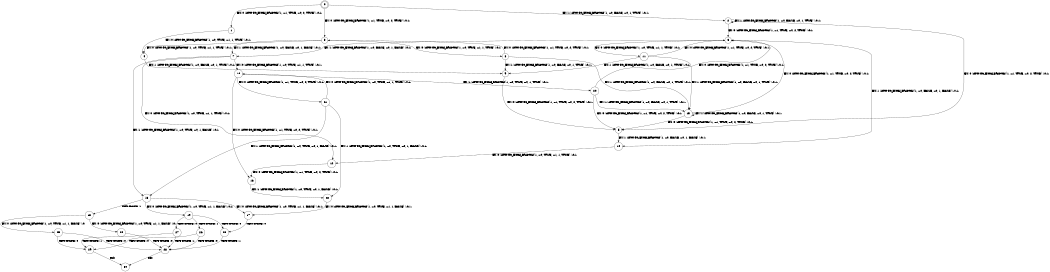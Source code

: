 digraph BCG {
size = "7, 10.5";
center = TRUE;
node [shape = circle];
0 [peripheries = 2];
0 -> 1 [label = "EX !0 !ATOMIC_EXCH_BRANCH (1, +1, TRUE, +0, 2, TRUE) !:0:1:"];
0 -> 2 [label = "EX !1 !ATOMIC_EXCH_BRANCH (1, +0, FALSE, +0, 1, TRUE) !:0:1:"];
0 -> 3 [label = "EX !0 !ATOMIC_EXCH_BRANCH (1, +1, TRUE, +0, 2, TRUE) !:0:1:"];
1 -> 4 [label = "EX !0 !ATOMIC_EXCH_BRANCH (1, +0, TRUE, +1, 1, TRUE) !:0:1:"];
2 -> 5 [label = "EX !0 !ATOMIC_EXCH_BRANCH (1, +1, TRUE, +0, 2, TRUE) !:0:1:"];
2 -> 6 [label = "EX !0 !ATOMIC_EXCH_BRANCH (1, +1, TRUE, +0, 2, TRUE) !:0:1:"];
2 -> 2 [label = "EX !1 !ATOMIC_EXCH_BRANCH (1, +0, FALSE, +0, 1, TRUE) !:0:1:"];
3 -> 4 [label = "EX !0 !ATOMIC_EXCH_BRANCH (1, +0, TRUE, +1, 1, TRUE) !:0:1:"];
3 -> 7 [label = "EX !1 !ATOMIC_EXCH_BRANCH (1, +0, FALSE, +0, 1, FALSE) !:0:1:"];
3 -> 8 [label = "EX !0 !ATOMIC_EXCH_BRANCH (1, +0, TRUE, +1, 1, TRUE) !:0:1:"];
4 -> 9 [label = "EX !1 !ATOMIC_EXCH_BRANCH (1, +0, FALSE, +0, 1, TRUE) !:0:1:"];
5 -> 10 [label = "EX !1 !ATOMIC_EXCH_BRANCH (1, +0, FALSE, +0, 1, FALSE) !:0:1:"];
6 -> 10 [label = "EX !1 !ATOMIC_EXCH_BRANCH (1, +0, FALSE, +0, 1, FALSE) !:0:1:"];
6 -> 7 [label = "EX !1 !ATOMIC_EXCH_BRANCH (1, +0, FALSE, +0, 1, FALSE) !:0:1:"];
6 -> 11 [label = "EX !0 !ATOMIC_EXCH_BRANCH (1, +0, TRUE, +1, 1, TRUE) !:0:1:"];
7 -> 12 [label = "EX !0 !ATOMIC_EXCH_BRANCH (1, +0, TRUE, +1, 1, TRUE) !:0:1:"];
7 -> 13 [label = "EX !1 !ATOMIC_EXCH_BRANCH (1, +0, TRUE, +0, 1, FALSE) !:0:1:"];
7 -> 14 [label = "EX !0 !ATOMIC_EXCH_BRANCH (1, +0, TRUE, +1, 1, TRUE) !:0:1:"];
8 -> 9 [label = "EX !1 !ATOMIC_EXCH_BRANCH (1, +0, FALSE, +0, 1, TRUE) !:0:1:"];
8 -> 15 [label = "EX !1 !ATOMIC_EXCH_BRANCH (1, +0, FALSE, +0, 1, TRUE) !:0:1:"];
8 -> 3 [label = "EX !0 !ATOMIC_EXCH_BRANCH (1, +1, TRUE, +0, 2, TRUE) !:0:1:"];
9 -> 5 [label = "EX !0 !ATOMIC_EXCH_BRANCH (1, +1, TRUE, +0, 2, TRUE) !:0:1:"];
10 -> 12 [label = "EX !0 !ATOMIC_EXCH_BRANCH (1, +0, TRUE, +1, 1, TRUE) !:0:1:"];
11 -> 9 [label = "EX !1 !ATOMIC_EXCH_BRANCH (1, +0, FALSE, +0, 1, TRUE) !:0:1:"];
11 -> 15 [label = "EX !1 !ATOMIC_EXCH_BRANCH (1, +0, FALSE, +0, 1, TRUE) !:0:1:"];
11 -> 6 [label = "EX !0 !ATOMIC_EXCH_BRANCH (1, +1, TRUE, +0, 2, TRUE) !:0:1:"];
12 -> 16 [label = "EX !0 !ATOMIC_EXCH_BRANCH (1, +1, TRUE, +0, 2, TRUE) !:0:1:"];
13 -> 17 [label = "EX !0 !ATOMIC_EXCH_BRANCH (1, +0, TRUE, +1, 1, FALSE) !:0:1:"];
13 -> 18 [label = "TERMINATE !1"];
13 -> 19 [label = "EX !0 !ATOMIC_EXCH_BRANCH (1, +0, TRUE, +1, 1, FALSE) !:0:1:"];
14 -> 16 [label = "EX !0 !ATOMIC_EXCH_BRANCH (1, +1, TRUE, +0, 2, TRUE) !:0:1:"];
14 -> 20 [label = "EX !1 !ATOMIC_EXCH_BRANCH (1, +0, TRUE, +0, 1, TRUE) !:0:1:"];
14 -> 21 [label = "EX !0 !ATOMIC_EXCH_BRANCH (1, +1, TRUE, +0, 2, TRUE) !:0:1:"];
15 -> 5 [label = "EX !0 !ATOMIC_EXCH_BRANCH (1, +1, TRUE, +0, 2, TRUE) !:0:1:"];
15 -> 15 [label = "EX !1 !ATOMIC_EXCH_BRANCH (1, +0, FALSE, +0, 1, TRUE) !:0:1:"];
15 -> 6 [label = "EX !0 !ATOMIC_EXCH_BRANCH (1, +1, TRUE, +0, 2, TRUE) !:0:1:"];
16 -> 22 [label = "EX !1 !ATOMIC_EXCH_BRANCH (1, +0, TRUE, +0, 1, FALSE) !:0:1:"];
17 -> 23 [label = "TERMINATE !0"];
18 -> 24 [label = "EX !0 !ATOMIC_EXCH_BRANCH (1, +0, TRUE, +1, 1, FALSE) !:0:"];
18 -> 25 [label = "EX !0 !ATOMIC_EXCH_BRANCH (1, +0, TRUE, +1, 1, FALSE) !:0:"];
19 -> 23 [label = "TERMINATE !0"];
19 -> 26 [label = "TERMINATE !1"];
19 -> 27 [label = "TERMINATE !0"];
20 -> 5 [label = "EX !0 !ATOMIC_EXCH_BRANCH (1, +1, TRUE, +0, 2, TRUE) !:0:1:"];
20 -> 15 [label = "EX !1 !ATOMIC_EXCH_BRANCH (1, +0, FALSE, +0, 1, TRUE) !:0:1:"];
20 -> 6 [label = "EX !0 !ATOMIC_EXCH_BRANCH (1, +1, TRUE, +0, 2, TRUE) !:0:1:"];
21 -> 22 [label = "EX !1 !ATOMIC_EXCH_BRANCH (1, +0, TRUE, +0, 1, FALSE) !:0:1:"];
21 -> 13 [label = "EX !1 !ATOMIC_EXCH_BRANCH (1, +0, TRUE, +0, 1, FALSE) !:0:1:"];
21 -> 14 [label = "EX !0 !ATOMIC_EXCH_BRANCH (1, +0, TRUE, +1, 1, TRUE) !:0:1:"];
22 -> 17 [label = "EX !0 !ATOMIC_EXCH_BRANCH (1, +0, TRUE, +1, 1, FALSE) !:0:1:"];
23 -> 28 [label = "TERMINATE !1"];
24 -> 28 [label = "TERMINATE !0"];
25 -> 28 [label = "TERMINATE !0"];
25 -> 29 [label = "TERMINATE !0"];
26 -> 28 [label = "TERMINATE !0"];
26 -> 29 [label = "TERMINATE !0"];
27 -> 28 [label = "TERMINATE !1"];
27 -> 29 [label = "TERMINATE !1"];
28 -> 30 [label = "exit"];
29 -> 30 [label = "exit"];
}
